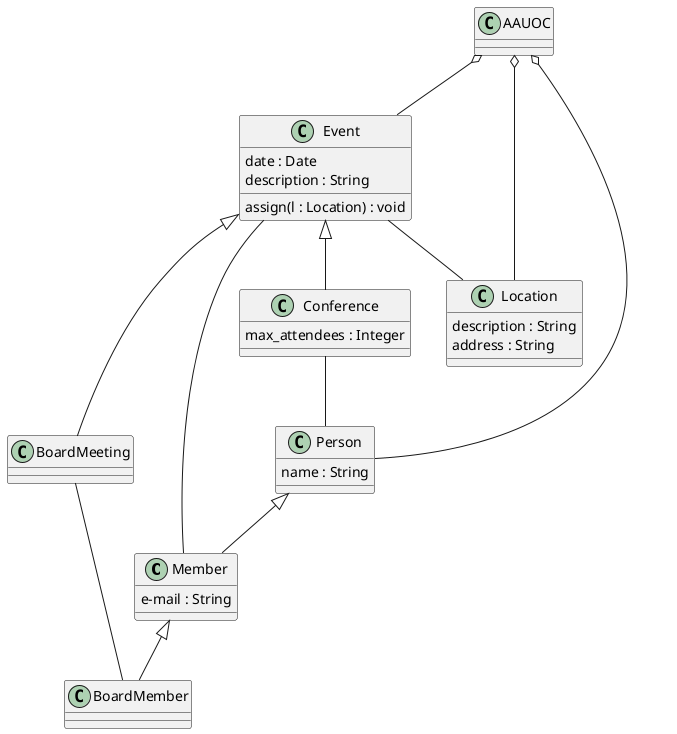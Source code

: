 @startuml
class Member{
    e-mail : String
}

class BoardMember{
}

class Event{
    date : Date
    description : String
    assign(l : Location) : void
}

class Conference{
    max_attendees : Integer
}

class BoardMeeting{
}

class Location{
    description : String
    address : String
}

class Person{
    name : String
}

class AAUOC{
    
}

AAUOC o-- Event
AAUOC o-- Person
AAUOC o-- Location
Event -- Location
Event -- Member
Event <|-- Conference
Event <|-- BoardMeeting
Conference -- Person
BoardMeeting -- BoardMember
Person <|-- Member
Member <|-- BoardMember


@enduml